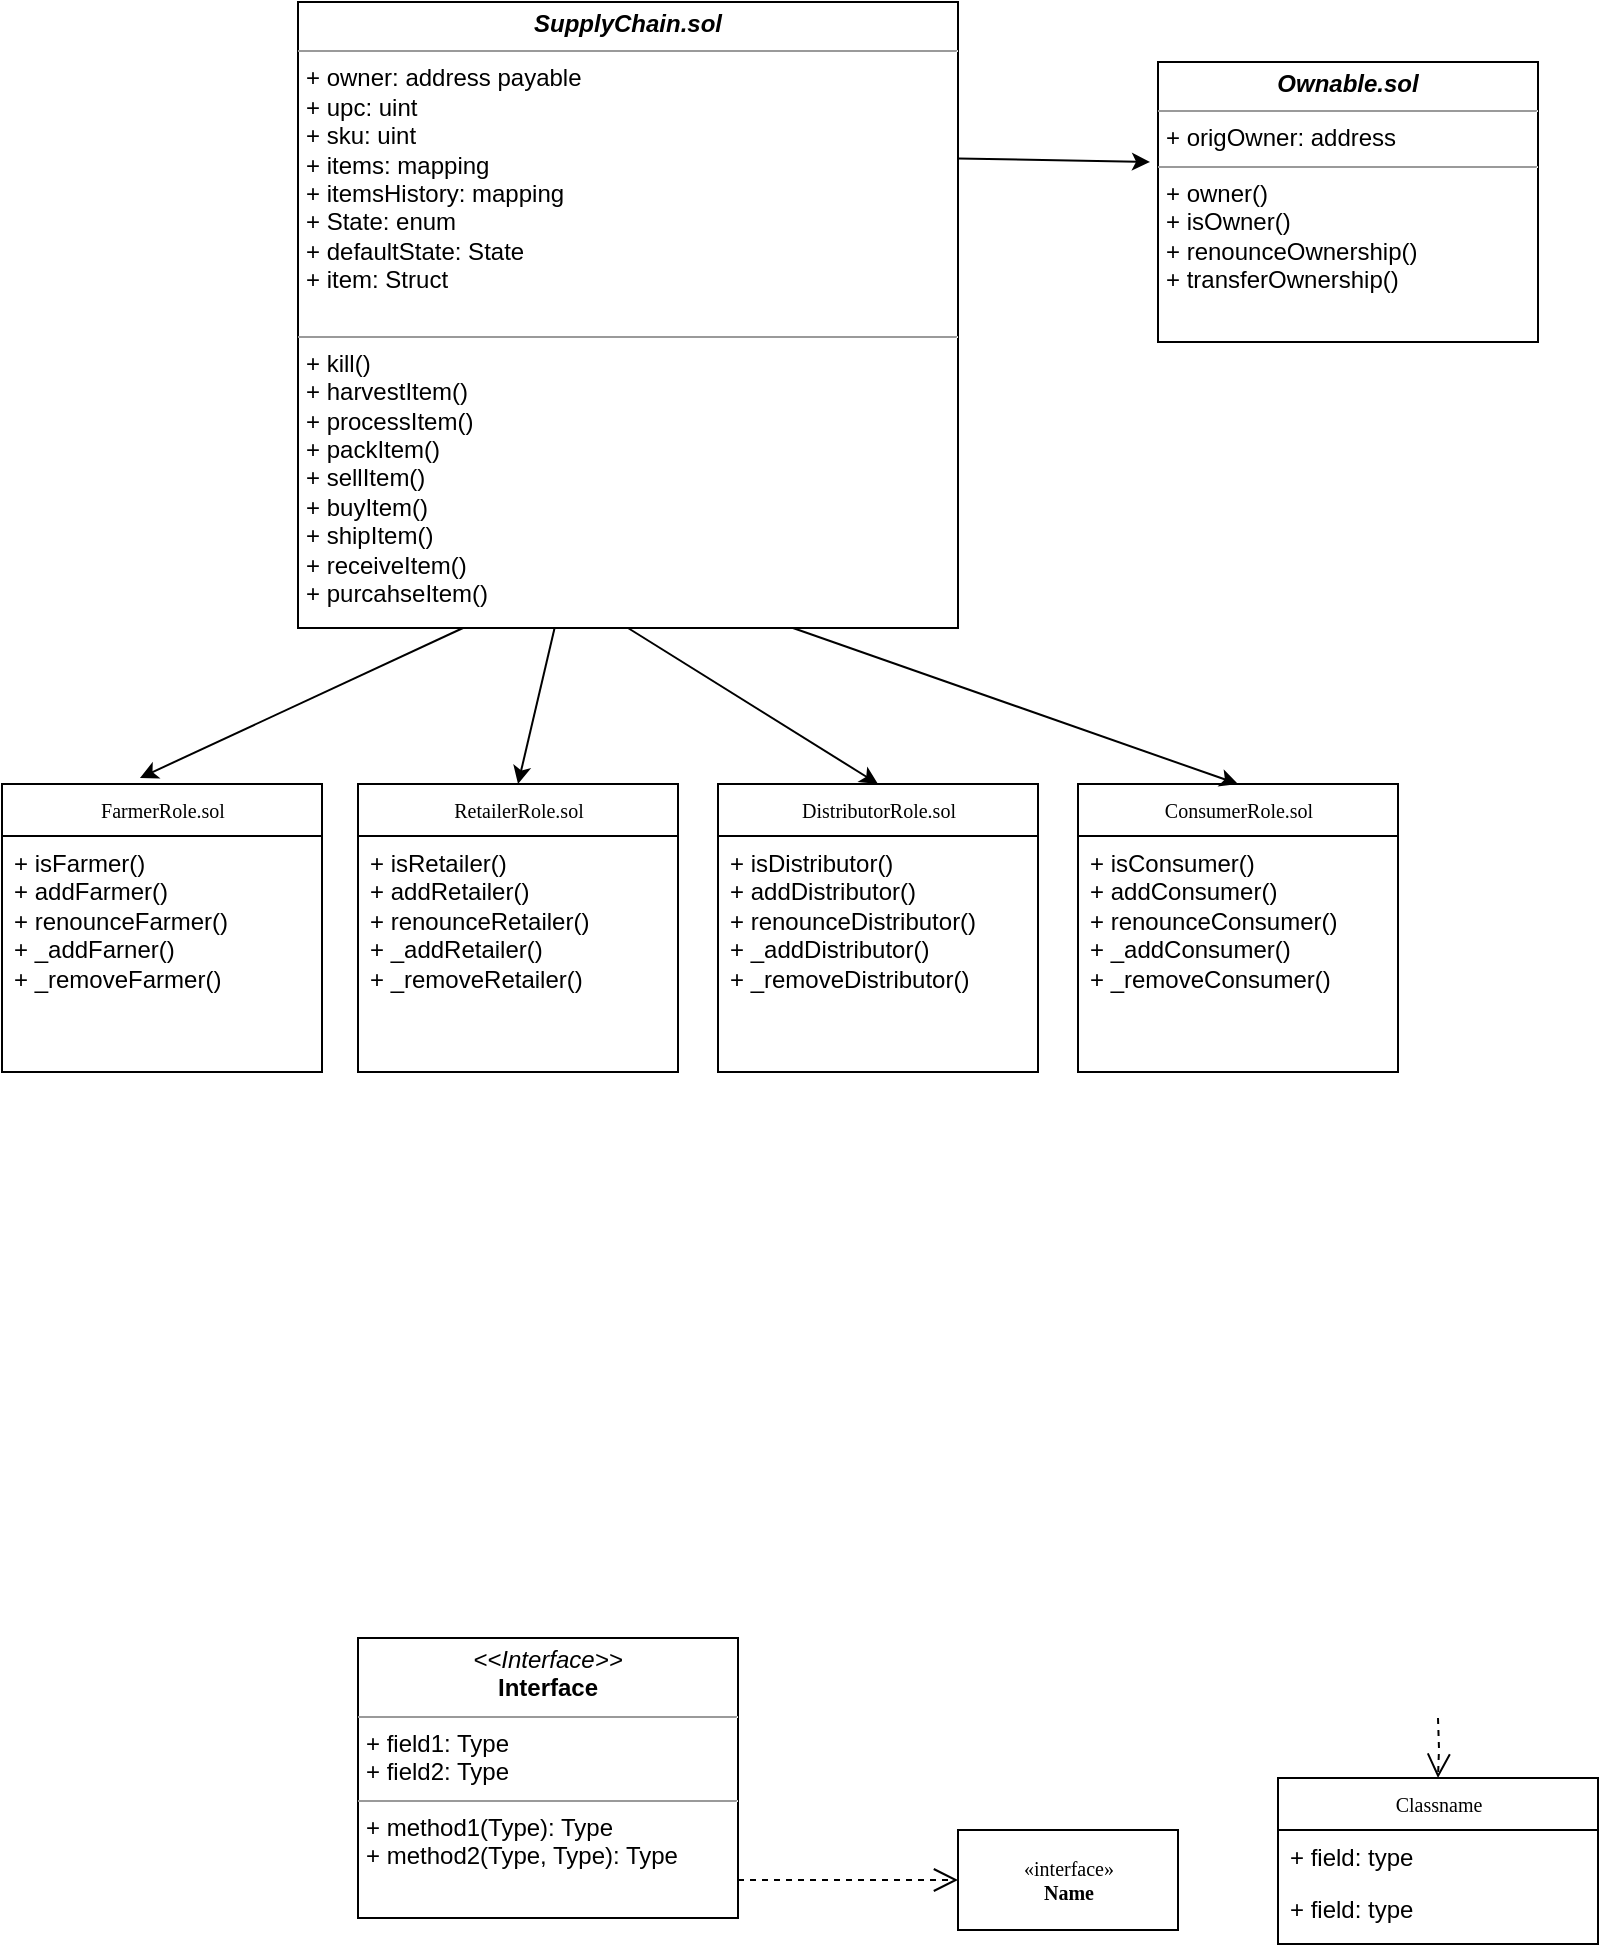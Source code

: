 <mxfile version="15.6.3" type="device"><diagram name="Page-1" id="c4acf3e9-155e-7222-9cf6-157b1a14988f"><mxGraphModel dx="1662" dy="793" grid="1" gridSize="10" guides="1" tooltips="1" connect="1" arrows="1" fold="1" page="1" pageScale="1" pageWidth="850" pageHeight="1100" background="none" math="0" shadow="0"><root><mxCell id="0"/><mxCell id="1" parent="0"/><mxCell id="17acba5748e5396b-44" value="Classname" style="swimlane;html=1;fontStyle=0;childLayout=stackLayout;horizontal=1;startSize=26;fillColor=none;horizontalStack=0;resizeParent=1;resizeLast=0;collapsible=1;marginBottom=0;swimlaneFillColor=#ffffff;rounded=0;shadow=0;comic=0;labelBackgroundColor=none;strokeWidth=1;fontFamily=Verdana;fontSize=10;align=center;" parent="1" vertex="1"><mxGeometry x="650" y="978" width="160" height="83" as="geometry"/></mxCell><mxCell id="17acba5748e5396b-45" value="+ field: type" style="text;html=1;strokeColor=none;fillColor=none;align=left;verticalAlign=top;spacingLeft=4;spacingRight=4;whiteSpace=wrap;overflow=hidden;rotatable=0;points=[[0,0.5],[1,0.5]];portConstraint=eastwest;" parent="17acba5748e5396b-44" vertex="1"><mxGeometry y="26" width="160" height="26" as="geometry"/></mxCell><mxCell id="17acba5748e5396b-47" value="+ field: type" style="text;html=1;strokeColor=none;fillColor=none;align=left;verticalAlign=top;spacingLeft=4;spacingRight=4;whiteSpace=wrap;overflow=hidden;rotatable=0;points=[[0,0.5],[1,0.5]];portConstraint=eastwest;" parent="17acba5748e5396b-44" vertex="1"><mxGeometry y="52" width="160" height="26" as="geometry"/></mxCell><mxCell id="5d2195bd80daf111-39" style="edgeStyle=orthogonalEdgeStyle;rounded=0;html=1;dashed=1;labelBackgroundColor=none;startFill=0;endArrow=open;endFill=0;endSize=10;fontFamily=Verdana;fontSize=10;" parent="1" target="17acba5748e5396b-44" edge="1"><mxGeometry relative="1" as="geometry"><mxPoint x="730" y="948" as="sourcePoint"/></mxGeometry></mxCell><mxCell id="5d2195bd80daf111-5" value="FarmerRole.sol" style="swimlane;html=1;fontStyle=0;childLayout=stackLayout;horizontal=1;startSize=26;fillColor=none;horizontalStack=0;resizeParent=1;resizeLast=0;collapsible=1;marginBottom=0;swimlaneFillColor=#ffffff;rounded=0;shadow=0;comic=0;labelBackgroundColor=none;strokeWidth=1;fontFamily=Verdana;fontSize=10;align=center;" parent="1" vertex="1"><mxGeometry x="12" y="481" width="160" height="144" as="geometry"/></mxCell><mxCell id="5d2195bd80daf111-7" value="&lt;div&gt;+ isFarmer()&lt;/div&gt;&lt;div&gt;+ addFarmer()&lt;/div&gt;&lt;div&gt;+ renounceFarmer()&lt;/div&gt;&lt;div&gt;+ _addFarner()&lt;/div&gt;&lt;div&gt;+ _removeFarmer()&lt;br&gt;&lt;/div&gt;" style="text;html=1;strokeColor=none;fillColor=none;align=left;verticalAlign=top;spacingLeft=4;spacingRight=4;whiteSpace=wrap;overflow=hidden;rotatable=0;points=[[0,0.5],[1,0.5]];portConstraint=eastwest;" parent="5d2195bd80daf111-5" vertex="1"><mxGeometry y="26" width="160" height="94" as="geometry"/></mxCell><mxCell id="5d2195bd80daf111-8" value="&amp;laquo;interface&amp;raquo;&lt;br&gt;&lt;b&gt;Name&lt;/b&gt;" style="html=1;rounded=0;shadow=0;comic=0;labelBackgroundColor=none;strokeWidth=1;fontFamily=Verdana;fontSize=10;align=center;" parent="1" vertex="1"><mxGeometry x="490" y="1004" width="110" height="50" as="geometry"/></mxCell><mxCell id="5d2195bd80daf111-9" value="&lt;p style=&quot;margin: 0px ; margin-top: 4px ; text-align: center&quot;&gt;&lt;i&gt;&lt;b&gt;Ownable.sol&lt;/b&gt;&lt;/i&gt;&lt;br&gt;&lt;/p&gt;&lt;hr size=&quot;1&quot;&gt;&lt;p style=&quot;margin: 0px ; margin-left: 4px&quot;&gt;+ origOwner: address&lt;br&gt;&lt;/p&gt;&lt;hr size=&quot;1&quot;&gt;&lt;p style=&quot;margin: 0px ; margin-left: 4px&quot;&gt;+ owner()&lt;br&gt;+ isOwner()&lt;/p&gt;&lt;p style=&quot;margin: 0px ; margin-left: 4px&quot;&gt;+ renounceOwnership()&lt;/p&gt;&lt;p style=&quot;margin: 0px ; margin-left: 4px&quot;&gt;+ transferOwnership()&lt;br&gt;&lt;/p&gt;" style="verticalAlign=top;align=left;overflow=fill;fontSize=12;fontFamily=Helvetica;html=1;rounded=0;shadow=0;comic=0;labelBackgroundColor=none;strokeWidth=1" parent="1" vertex="1"><mxGeometry x="590" y="120" width="190" height="140" as="geometry"/></mxCell><mxCell id="5d2195bd80daf111-34" style="edgeStyle=orthogonalEdgeStyle;rounded=0;html=1;dashed=1;labelBackgroundColor=none;startFill=0;endArrow=open;endFill=0;endSize=10;fontFamily=Verdana;fontSize=10;" parent="1" source="5d2195bd80daf111-11" target="5d2195bd80daf111-8" edge="1"><mxGeometry relative="1" as="geometry"><Array as="points"><mxPoint x="410" y="1029"/><mxPoint x="410" y="1029"/></Array></mxGeometry></mxCell><mxCell id="5d2195bd80daf111-11" value="&lt;p style=&quot;margin:0px;margin-top:4px;text-align:center;&quot;&gt;&lt;i&gt;&amp;lt;&amp;lt;Interface&amp;gt;&amp;gt;&lt;/i&gt;&lt;br/&gt;&lt;b&gt;Interface&lt;/b&gt;&lt;/p&gt;&lt;hr size=&quot;1&quot;/&gt;&lt;p style=&quot;margin:0px;margin-left:4px;&quot;&gt;+ field1: Type&lt;br/&gt;+ field2: Type&lt;/p&gt;&lt;hr size=&quot;1&quot;/&gt;&lt;p style=&quot;margin:0px;margin-left:4px;&quot;&gt;+ method1(Type): Type&lt;br/&gt;+ method2(Type, Type): Type&lt;/p&gt;" style="verticalAlign=top;align=left;overflow=fill;fontSize=12;fontFamily=Helvetica;html=1;rounded=0;shadow=0;comic=0;labelBackgroundColor=none;strokeWidth=1" parent="1" vertex="1"><mxGeometry x="190" y="908" width="190" height="140" as="geometry"/></mxCell><mxCell id="LQPaONCIQbVKYp7w4W_S-9" style="rounded=0;orthogonalLoop=1;jettySize=auto;html=1;exitX=0.75;exitY=1;exitDx=0;exitDy=0;entryX=0.5;entryY=0;entryDx=0;entryDy=0;" edge="1" parent="1" source="5d2195bd80daf111-18" target="LQPaONCIQbVKYp7w4W_S-6"><mxGeometry relative="1" as="geometry"/></mxCell><mxCell id="LQPaONCIQbVKYp7w4W_S-10" style="rounded=0;orthogonalLoop=1;jettySize=auto;html=1;exitX=0.5;exitY=1;exitDx=0;exitDy=0;entryX=0.5;entryY=0;entryDx=0;entryDy=0;" edge="1" parent="1" source="5d2195bd80daf111-18" target="LQPaONCIQbVKYp7w4W_S-4"><mxGeometry relative="1" as="geometry"/></mxCell><mxCell id="LQPaONCIQbVKYp7w4W_S-11" style="rounded=0;orthogonalLoop=1;jettySize=auto;html=1;entryX=0.5;entryY=0;entryDx=0;entryDy=0;" edge="1" parent="1" source="5d2195bd80daf111-18" target="LQPaONCIQbVKYp7w4W_S-2"><mxGeometry relative="1" as="geometry"/></mxCell><mxCell id="LQPaONCIQbVKYp7w4W_S-12" style="rounded=0;orthogonalLoop=1;jettySize=auto;html=1;exitX=0.25;exitY=1;exitDx=0;exitDy=0;entryX=0.431;entryY=-0.021;entryDx=0;entryDy=0;entryPerimeter=0;" edge="1" parent="1" source="5d2195bd80daf111-18" target="5d2195bd80daf111-5"><mxGeometry relative="1" as="geometry"/></mxCell><mxCell id="LQPaONCIQbVKYp7w4W_S-13" style="edgeStyle=none;rounded=0;orthogonalLoop=1;jettySize=auto;html=1;exitX=1;exitY=0.25;exitDx=0;exitDy=0;entryX=-0.021;entryY=0.357;entryDx=0;entryDy=0;entryPerimeter=0;" edge="1" parent="1" source="5d2195bd80daf111-18" target="5d2195bd80daf111-9"><mxGeometry relative="1" as="geometry"/></mxCell><mxCell id="5d2195bd80daf111-18" value="&lt;p style=&quot;margin: 0px ; margin-top: 4px ; text-align: center&quot;&gt;&lt;i&gt;&lt;b&gt;SupplyChain.sol&lt;/b&gt;&lt;/i&gt;&lt;b&gt;&lt;/b&gt;&lt;/p&gt;&lt;hr size=&quot;1&quot;&gt;&lt;p style=&quot;margin: 0px ; margin-left: 4px&quot;&gt;+ owner: address payable&lt;br&gt;+ upc: uint&lt;/p&gt;&lt;p style=&quot;margin: 0px ; margin-left: 4px&quot;&gt;+ sku: uint&lt;/p&gt;&lt;p style=&quot;margin: 0px ; margin-left: 4px&quot;&gt;+ items: mapping&lt;/p&gt;&lt;p style=&quot;margin: 0px ; margin-left: 4px&quot;&gt;+ itemsHistory: mapping&lt;/p&gt;&lt;p style=&quot;margin: 0px ; margin-left: 4px&quot;&gt;+ State: enum&lt;/p&gt;&lt;p style=&quot;margin: 0px ; margin-left: 4px&quot;&gt;+ defaultState: State&lt;/p&gt;&lt;p style=&quot;margin: 0px ; margin-left: 4px&quot;&gt;+ item: Struct&lt;br&gt;&lt;/p&gt;&lt;p style=&quot;margin: 0px ; margin-left: 4px&quot;&gt;&lt;br&gt;&lt;/p&gt;&lt;hr size=&quot;1&quot;&gt;&lt;p style=&quot;margin: 0px ; margin-left: 4px&quot;&gt;+ kill()&lt;/p&gt;&lt;p style=&quot;margin: 0px ; margin-left: 4px&quot;&gt;+ harvestItem()&lt;/p&gt;&lt;p style=&quot;margin: 0px ; margin-left: 4px&quot;&gt;+ processItem()&lt;/p&gt;&lt;p style=&quot;margin: 0px ; margin-left: 4px&quot;&gt;+ packItem()&lt;/p&gt;&lt;p style=&quot;margin: 0px ; margin-left: 4px&quot;&gt;+ sellItem()&lt;/p&gt;&lt;p style=&quot;margin: 0px ; margin-left: 4px&quot;&gt;+ buyItem()&lt;/p&gt;&lt;p style=&quot;margin: 0px ; margin-left: 4px&quot;&gt;+ shipItem()&lt;/p&gt;&lt;p style=&quot;margin: 0px ; margin-left: 4px&quot;&gt;+ receiveItem()&lt;/p&gt;&lt;p style=&quot;margin: 0px ; margin-left: 4px&quot;&gt;+ purcahseItem()&lt;br&gt;&lt;/p&gt;&lt;p style=&quot;margin: 0px ; margin-left: 4px&quot;&gt;&lt;br&gt;&lt;/p&gt;&lt;p style=&quot;margin: 0px ; margin-left: 4px&quot;&gt;&lt;br&gt;&lt;/p&gt;" style="verticalAlign=top;align=left;overflow=fill;fontSize=12;fontFamily=Helvetica;html=1;rounded=0;shadow=0;comic=0;labelBackgroundColor=none;strokeWidth=1" parent="1" vertex="1"><mxGeometry x="160" y="90" width="330" height="313" as="geometry"/></mxCell><mxCell id="LQPaONCIQbVKYp7w4W_S-2" value="RetailerRole.sol" style="swimlane;html=1;fontStyle=0;childLayout=stackLayout;horizontal=1;startSize=26;fillColor=none;horizontalStack=0;resizeParent=1;resizeLast=0;collapsible=1;marginBottom=0;swimlaneFillColor=#ffffff;rounded=0;shadow=0;comic=0;labelBackgroundColor=none;strokeWidth=1;fontFamily=Verdana;fontSize=10;align=center;" vertex="1" parent="1"><mxGeometry x="190" y="481" width="160" height="144" as="geometry"/></mxCell><mxCell id="LQPaONCIQbVKYp7w4W_S-3" value="&lt;div&gt;+ isRetailer()&lt;/div&gt;&lt;div&gt;+ addRetailer()&lt;/div&gt;&lt;div&gt;+ renounceRetailer()&lt;/div&gt;&lt;div&gt;+ _addRetailer()&lt;/div&gt;&lt;div&gt;+ _removeRetailer()&lt;br&gt;&lt;/div&gt;" style="text;html=1;strokeColor=none;fillColor=none;align=left;verticalAlign=top;spacingLeft=4;spacingRight=4;whiteSpace=wrap;overflow=hidden;rotatable=0;points=[[0,0.5],[1,0.5]];portConstraint=eastwest;" vertex="1" parent="LQPaONCIQbVKYp7w4W_S-2"><mxGeometry y="26" width="160" height="94" as="geometry"/></mxCell><mxCell id="LQPaONCIQbVKYp7w4W_S-4" value="DistributorRole.sol" style="swimlane;html=1;fontStyle=0;childLayout=stackLayout;horizontal=1;startSize=26;fillColor=none;horizontalStack=0;resizeParent=1;resizeLast=0;collapsible=1;marginBottom=0;swimlaneFillColor=#ffffff;rounded=0;shadow=0;comic=0;labelBackgroundColor=none;strokeWidth=1;fontFamily=Verdana;fontSize=10;align=center;" vertex="1" parent="1"><mxGeometry x="370" y="481" width="160" height="144" as="geometry"/></mxCell><mxCell id="LQPaONCIQbVKYp7w4W_S-5" value="&lt;div&gt;+ isDistributor()&lt;/div&gt;&lt;div&gt;+ addDistributor()&lt;/div&gt;&lt;div&gt;+ renounceDistributor()&lt;/div&gt;&lt;div&gt;+ _addDistributor()&lt;/div&gt;&lt;div&gt;+ _removeDistributor()&lt;br&gt;&lt;/div&gt;" style="text;html=1;strokeColor=none;fillColor=none;align=left;verticalAlign=top;spacingLeft=4;spacingRight=4;whiteSpace=wrap;overflow=hidden;rotatable=0;points=[[0,0.5],[1,0.5]];portConstraint=eastwest;" vertex="1" parent="LQPaONCIQbVKYp7w4W_S-4"><mxGeometry y="26" width="160" height="94" as="geometry"/></mxCell><mxCell id="LQPaONCIQbVKYp7w4W_S-6" value="ConsumerRole.sol" style="swimlane;html=1;fontStyle=0;childLayout=stackLayout;horizontal=1;startSize=26;fillColor=none;horizontalStack=0;resizeParent=1;resizeLast=0;collapsible=1;marginBottom=0;swimlaneFillColor=#ffffff;rounded=0;shadow=0;comic=0;labelBackgroundColor=none;strokeWidth=1;fontFamily=Verdana;fontSize=10;align=center;" vertex="1" parent="1"><mxGeometry x="550" y="481" width="160" height="144" as="geometry"/></mxCell><mxCell id="LQPaONCIQbVKYp7w4W_S-7" value="&lt;div&gt;+ isConsumer()&lt;/div&gt;&lt;div&gt;+ addConsumer()&lt;/div&gt;&lt;div&gt;+ renounceConsumer()&lt;/div&gt;&lt;div&gt;+ _addConsumer()&lt;/div&gt;&lt;div&gt;+ _removeConsumer()&lt;br&gt;&lt;/div&gt;" style="text;html=1;strokeColor=none;fillColor=none;align=left;verticalAlign=top;spacingLeft=4;spacingRight=4;whiteSpace=wrap;overflow=hidden;rotatable=0;points=[[0,0.5],[1,0.5]];portConstraint=eastwest;" vertex="1" parent="LQPaONCIQbVKYp7w4W_S-6"><mxGeometry y="26" width="160" height="94" as="geometry"/></mxCell></root></mxGraphModel></diagram></mxfile>